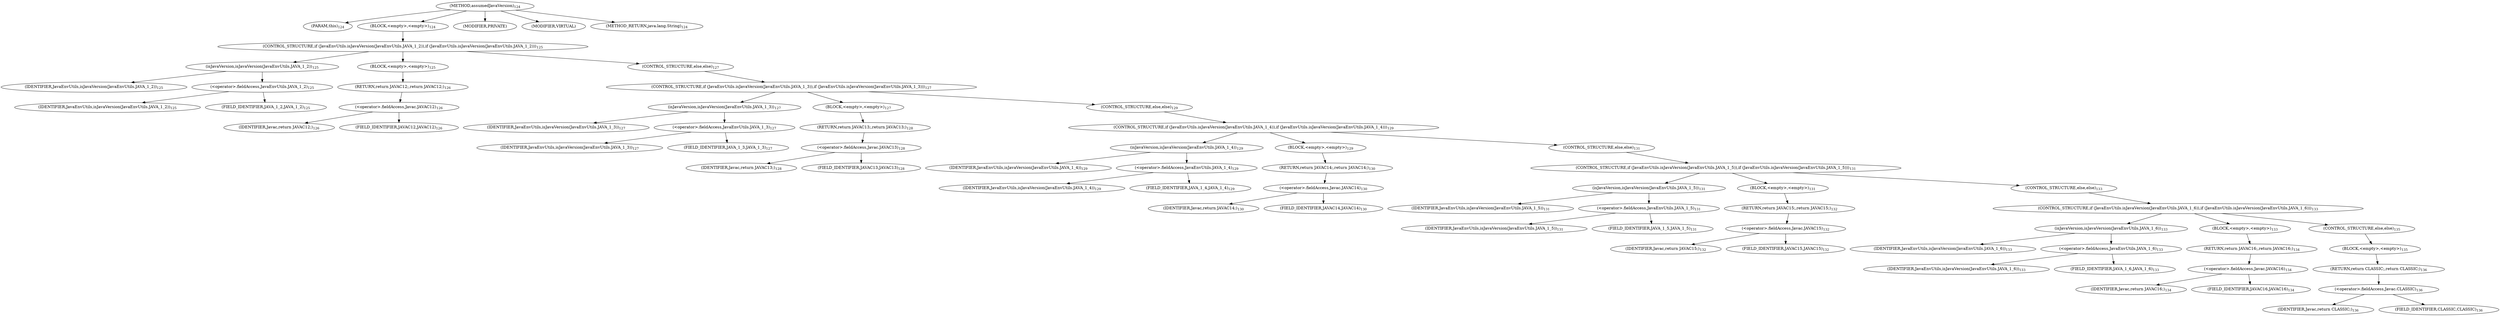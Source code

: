 digraph "assumedJavaVersion" {  
"363" [label = <(METHOD,assumedJavaVersion)<SUB>124</SUB>> ]
"364" [label = <(PARAM,this)<SUB>124</SUB>> ]
"365" [label = <(BLOCK,&lt;empty&gt;,&lt;empty&gt;)<SUB>124</SUB>> ]
"366" [label = <(CONTROL_STRUCTURE,if (JavaEnvUtils.isJavaVersion(JavaEnvUtils.JAVA_1_2)),if (JavaEnvUtils.isJavaVersion(JavaEnvUtils.JAVA_1_2)))<SUB>125</SUB>> ]
"367" [label = <(isJavaVersion,isJavaVersion(JavaEnvUtils.JAVA_1_2))<SUB>125</SUB>> ]
"368" [label = <(IDENTIFIER,JavaEnvUtils,isJavaVersion(JavaEnvUtils.JAVA_1_2))<SUB>125</SUB>> ]
"369" [label = <(&lt;operator&gt;.fieldAccess,JavaEnvUtils.JAVA_1_2)<SUB>125</SUB>> ]
"370" [label = <(IDENTIFIER,JavaEnvUtils,isJavaVersion(JavaEnvUtils.JAVA_1_2))<SUB>125</SUB>> ]
"371" [label = <(FIELD_IDENTIFIER,JAVA_1_2,JAVA_1_2)<SUB>125</SUB>> ]
"372" [label = <(BLOCK,&lt;empty&gt;,&lt;empty&gt;)<SUB>125</SUB>> ]
"373" [label = <(RETURN,return JAVAC12;,return JAVAC12;)<SUB>126</SUB>> ]
"374" [label = <(&lt;operator&gt;.fieldAccess,Javac.JAVAC12)<SUB>126</SUB>> ]
"375" [label = <(IDENTIFIER,Javac,return JAVAC12;)<SUB>126</SUB>> ]
"376" [label = <(FIELD_IDENTIFIER,JAVAC12,JAVAC12)<SUB>126</SUB>> ]
"377" [label = <(CONTROL_STRUCTURE,else,else)<SUB>127</SUB>> ]
"378" [label = <(CONTROL_STRUCTURE,if (JavaEnvUtils.isJavaVersion(JavaEnvUtils.JAVA_1_3)),if (JavaEnvUtils.isJavaVersion(JavaEnvUtils.JAVA_1_3)))<SUB>127</SUB>> ]
"379" [label = <(isJavaVersion,isJavaVersion(JavaEnvUtils.JAVA_1_3))<SUB>127</SUB>> ]
"380" [label = <(IDENTIFIER,JavaEnvUtils,isJavaVersion(JavaEnvUtils.JAVA_1_3))<SUB>127</SUB>> ]
"381" [label = <(&lt;operator&gt;.fieldAccess,JavaEnvUtils.JAVA_1_3)<SUB>127</SUB>> ]
"382" [label = <(IDENTIFIER,JavaEnvUtils,isJavaVersion(JavaEnvUtils.JAVA_1_3))<SUB>127</SUB>> ]
"383" [label = <(FIELD_IDENTIFIER,JAVA_1_3,JAVA_1_3)<SUB>127</SUB>> ]
"384" [label = <(BLOCK,&lt;empty&gt;,&lt;empty&gt;)<SUB>127</SUB>> ]
"385" [label = <(RETURN,return JAVAC13;,return JAVAC13;)<SUB>128</SUB>> ]
"386" [label = <(&lt;operator&gt;.fieldAccess,Javac.JAVAC13)<SUB>128</SUB>> ]
"387" [label = <(IDENTIFIER,Javac,return JAVAC13;)<SUB>128</SUB>> ]
"388" [label = <(FIELD_IDENTIFIER,JAVAC13,JAVAC13)<SUB>128</SUB>> ]
"389" [label = <(CONTROL_STRUCTURE,else,else)<SUB>129</SUB>> ]
"390" [label = <(CONTROL_STRUCTURE,if (JavaEnvUtils.isJavaVersion(JavaEnvUtils.JAVA_1_4)),if (JavaEnvUtils.isJavaVersion(JavaEnvUtils.JAVA_1_4)))<SUB>129</SUB>> ]
"391" [label = <(isJavaVersion,isJavaVersion(JavaEnvUtils.JAVA_1_4))<SUB>129</SUB>> ]
"392" [label = <(IDENTIFIER,JavaEnvUtils,isJavaVersion(JavaEnvUtils.JAVA_1_4))<SUB>129</SUB>> ]
"393" [label = <(&lt;operator&gt;.fieldAccess,JavaEnvUtils.JAVA_1_4)<SUB>129</SUB>> ]
"394" [label = <(IDENTIFIER,JavaEnvUtils,isJavaVersion(JavaEnvUtils.JAVA_1_4))<SUB>129</SUB>> ]
"395" [label = <(FIELD_IDENTIFIER,JAVA_1_4,JAVA_1_4)<SUB>129</SUB>> ]
"396" [label = <(BLOCK,&lt;empty&gt;,&lt;empty&gt;)<SUB>129</SUB>> ]
"397" [label = <(RETURN,return JAVAC14;,return JAVAC14;)<SUB>130</SUB>> ]
"398" [label = <(&lt;operator&gt;.fieldAccess,Javac.JAVAC14)<SUB>130</SUB>> ]
"399" [label = <(IDENTIFIER,Javac,return JAVAC14;)<SUB>130</SUB>> ]
"400" [label = <(FIELD_IDENTIFIER,JAVAC14,JAVAC14)<SUB>130</SUB>> ]
"401" [label = <(CONTROL_STRUCTURE,else,else)<SUB>131</SUB>> ]
"402" [label = <(CONTROL_STRUCTURE,if (JavaEnvUtils.isJavaVersion(JavaEnvUtils.JAVA_1_5)),if (JavaEnvUtils.isJavaVersion(JavaEnvUtils.JAVA_1_5)))<SUB>131</SUB>> ]
"403" [label = <(isJavaVersion,isJavaVersion(JavaEnvUtils.JAVA_1_5))<SUB>131</SUB>> ]
"404" [label = <(IDENTIFIER,JavaEnvUtils,isJavaVersion(JavaEnvUtils.JAVA_1_5))<SUB>131</SUB>> ]
"405" [label = <(&lt;operator&gt;.fieldAccess,JavaEnvUtils.JAVA_1_5)<SUB>131</SUB>> ]
"406" [label = <(IDENTIFIER,JavaEnvUtils,isJavaVersion(JavaEnvUtils.JAVA_1_5))<SUB>131</SUB>> ]
"407" [label = <(FIELD_IDENTIFIER,JAVA_1_5,JAVA_1_5)<SUB>131</SUB>> ]
"408" [label = <(BLOCK,&lt;empty&gt;,&lt;empty&gt;)<SUB>131</SUB>> ]
"409" [label = <(RETURN,return JAVAC15;,return JAVAC15;)<SUB>132</SUB>> ]
"410" [label = <(&lt;operator&gt;.fieldAccess,Javac.JAVAC15)<SUB>132</SUB>> ]
"411" [label = <(IDENTIFIER,Javac,return JAVAC15;)<SUB>132</SUB>> ]
"412" [label = <(FIELD_IDENTIFIER,JAVAC15,JAVAC15)<SUB>132</SUB>> ]
"413" [label = <(CONTROL_STRUCTURE,else,else)<SUB>133</SUB>> ]
"414" [label = <(CONTROL_STRUCTURE,if (JavaEnvUtils.isJavaVersion(JavaEnvUtils.JAVA_1_6)),if (JavaEnvUtils.isJavaVersion(JavaEnvUtils.JAVA_1_6)))<SUB>133</SUB>> ]
"415" [label = <(isJavaVersion,isJavaVersion(JavaEnvUtils.JAVA_1_6))<SUB>133</SUB>> ]
"416" [label = <(IDENTIFIER,JavaEnvUtils,isJavaVersion(JavaEnvUtils.JAVA_1_6))<SUB>133</SUB>> ]
"417" [label = <(&lt;operator&gt;.fieldAccess,JavaEnvUtils.JAVA_1_6)<SUB>133</SUB>> ]
"418" [label = <(IDENTIFIER,JavaEnvUtils,isJavaVersion(JavaEnvUtils.JAVA_1_6))<SUB>133</SUB>> ]
"419" [label = <(FIELD_IDENTIFIER,JAVA_1_6,JAVA_1_6)<SUB>133</SUB>> ]
"420" [label = <(BLOCK,&lt;empty&gt;,&lt;empty&gt;)<SUB>133</SUB>> ]
"421" [label = <(RETURN,return JAVAC16;,return JAVAC16;)<SUB>134</SUB>> ]
"422" [label = <(&lt;operator&gt;.fieldAccess,Javac.JAVAC16)<SUB>134</SUB>> ]
"423" [label = <(IDENTIFIER,Javac,return JAVAC16;)<SUB>134</SUB>> ]
"424" [label = <(FIELD_IDENTIFIER,JAVAC16,JAVAC16)<SUB>134</SUB>> ]
"425" [label = <(CONTROL_STRUCTURE,else,else)<SUB>135</SUB>> ]
"426" [label = <(BLOCK,&lt;empty&gt;,&lt;empty&gt;)<SUB>135</SUB>> ]
"427" [label = <(RETURN,return CLASSIC;,return CLASSIC;)<SUB>136</SUB>> ]
"428" [label = <(&lt;operator&gt;.fieldAccess,Javac.CLASSIC)<SUB>136</SUB>> ]
"429" [label = <(IDENTIFIER,Javac,return CLASSIC;)<SUB>136</SUB>> ]
"430" [label = <(FIELD_IDENTIFIER,CLASSIC,CLASSIC)<SUB>136</SUB>> ]
"431" [label = <(MODIFIER,PRIVATE)> ]
"432" [label = <(MODIFIER,VIRTUAL)> ]
"433" [label = <(METHOD_RETURN,java.lang.String)<SUB>124</SUB>> ]
  "363" -> "364" 
  "363" -> "365" 
  "363" -> "431" 
  "363" -> "432" 
  "363" -> "433" 
  "365" -> "366" 
  "366" -> "367" 
  "366" -> "372" 
  "366" -> "377" 
  "367" -> "368" 
  "367" -> "369" 
  "369" -> "370" 
  "369" -> "371" 
  "372" -> "373" 
  "373" -> "374" 
  "374" -> "375" 
  "374" -> "376" 
  "377" -> "378" 
  "378" -> "379" 
  "378" -> "384" 
  "378" -> "389" 
  "379" -> "380" 
  "379" -> "381" 
  "381" -> "382" 
  "381" -> "383" 
  "384" -> "385" 
  "385" -> "386" 
  "386" -> "387" 
  "386" -> "388" 
  "389" -> "390" 
  "390" -> "391" 
  "390" -> "396" 
  "390" -> "401" 
  "391" -> "392" 
  "391" -> "393" 
  "393" -> "394" 
  "393" -> "395" 
  "396" -> "397" 
  "397" -> "398" 
  "398" -> "399" 
  "398" -> "400" 
  "401" -> "402" 
  "402" -> "403" 
  "402" -> "408" 
  "402" -> "413" 
  "403" -> "404" 
  "403" -> "405" 
  "405" -> "406" 
  "405" -> "407" 
  "408" -> "409" 
  "409" -> "410" 
  "410" -> "411" 
  "410" -> "412" 
  "413" -> "414" 
  "414" -> "415" 
  "414" -> "420" 
  "414" -> "425" 
  "415" -> "416" 
  "415" -> "417" 
  "417" -> "418" 
  "417" -> "419" 
  "420" -> "421" 
  "421" -> "422" 
  "422" -> "423" 
  "422" -> "424" 
  "425" -> "426" 
  "426" -> "427" 
  "427" -> "428" 
  "428" -> "429" 
  "428" -> "430" 
}
